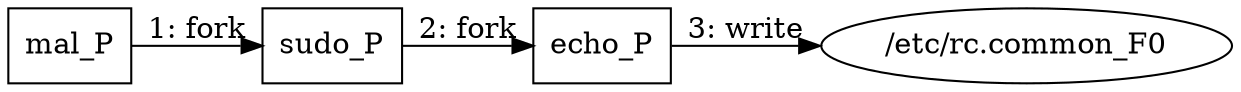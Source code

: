 digraph "T1037.004" {
rankdir="LR"
size="9"
fixedsize="false"
splines="true"
nodesep=0.3
ranksep=0
fontsize=10
overlap="scalexy"
engine= "neato"
	"mal_P" [node_type=Process shape=box]
	"sudo_P" [node_type=Process shape=box]
	"echo_P" [node_type=Process shape=box]
	"/etc/rc.common_F0" [node_type=File shape=ellipse]
	"mal_P" -> "sudo_P" [label="1: fork"]
	"sudo_P" -> "echo_P" [label="2: fork"]
	"echo_P" -> "/etc/rc.common_F0" [label="3: write"]
}
